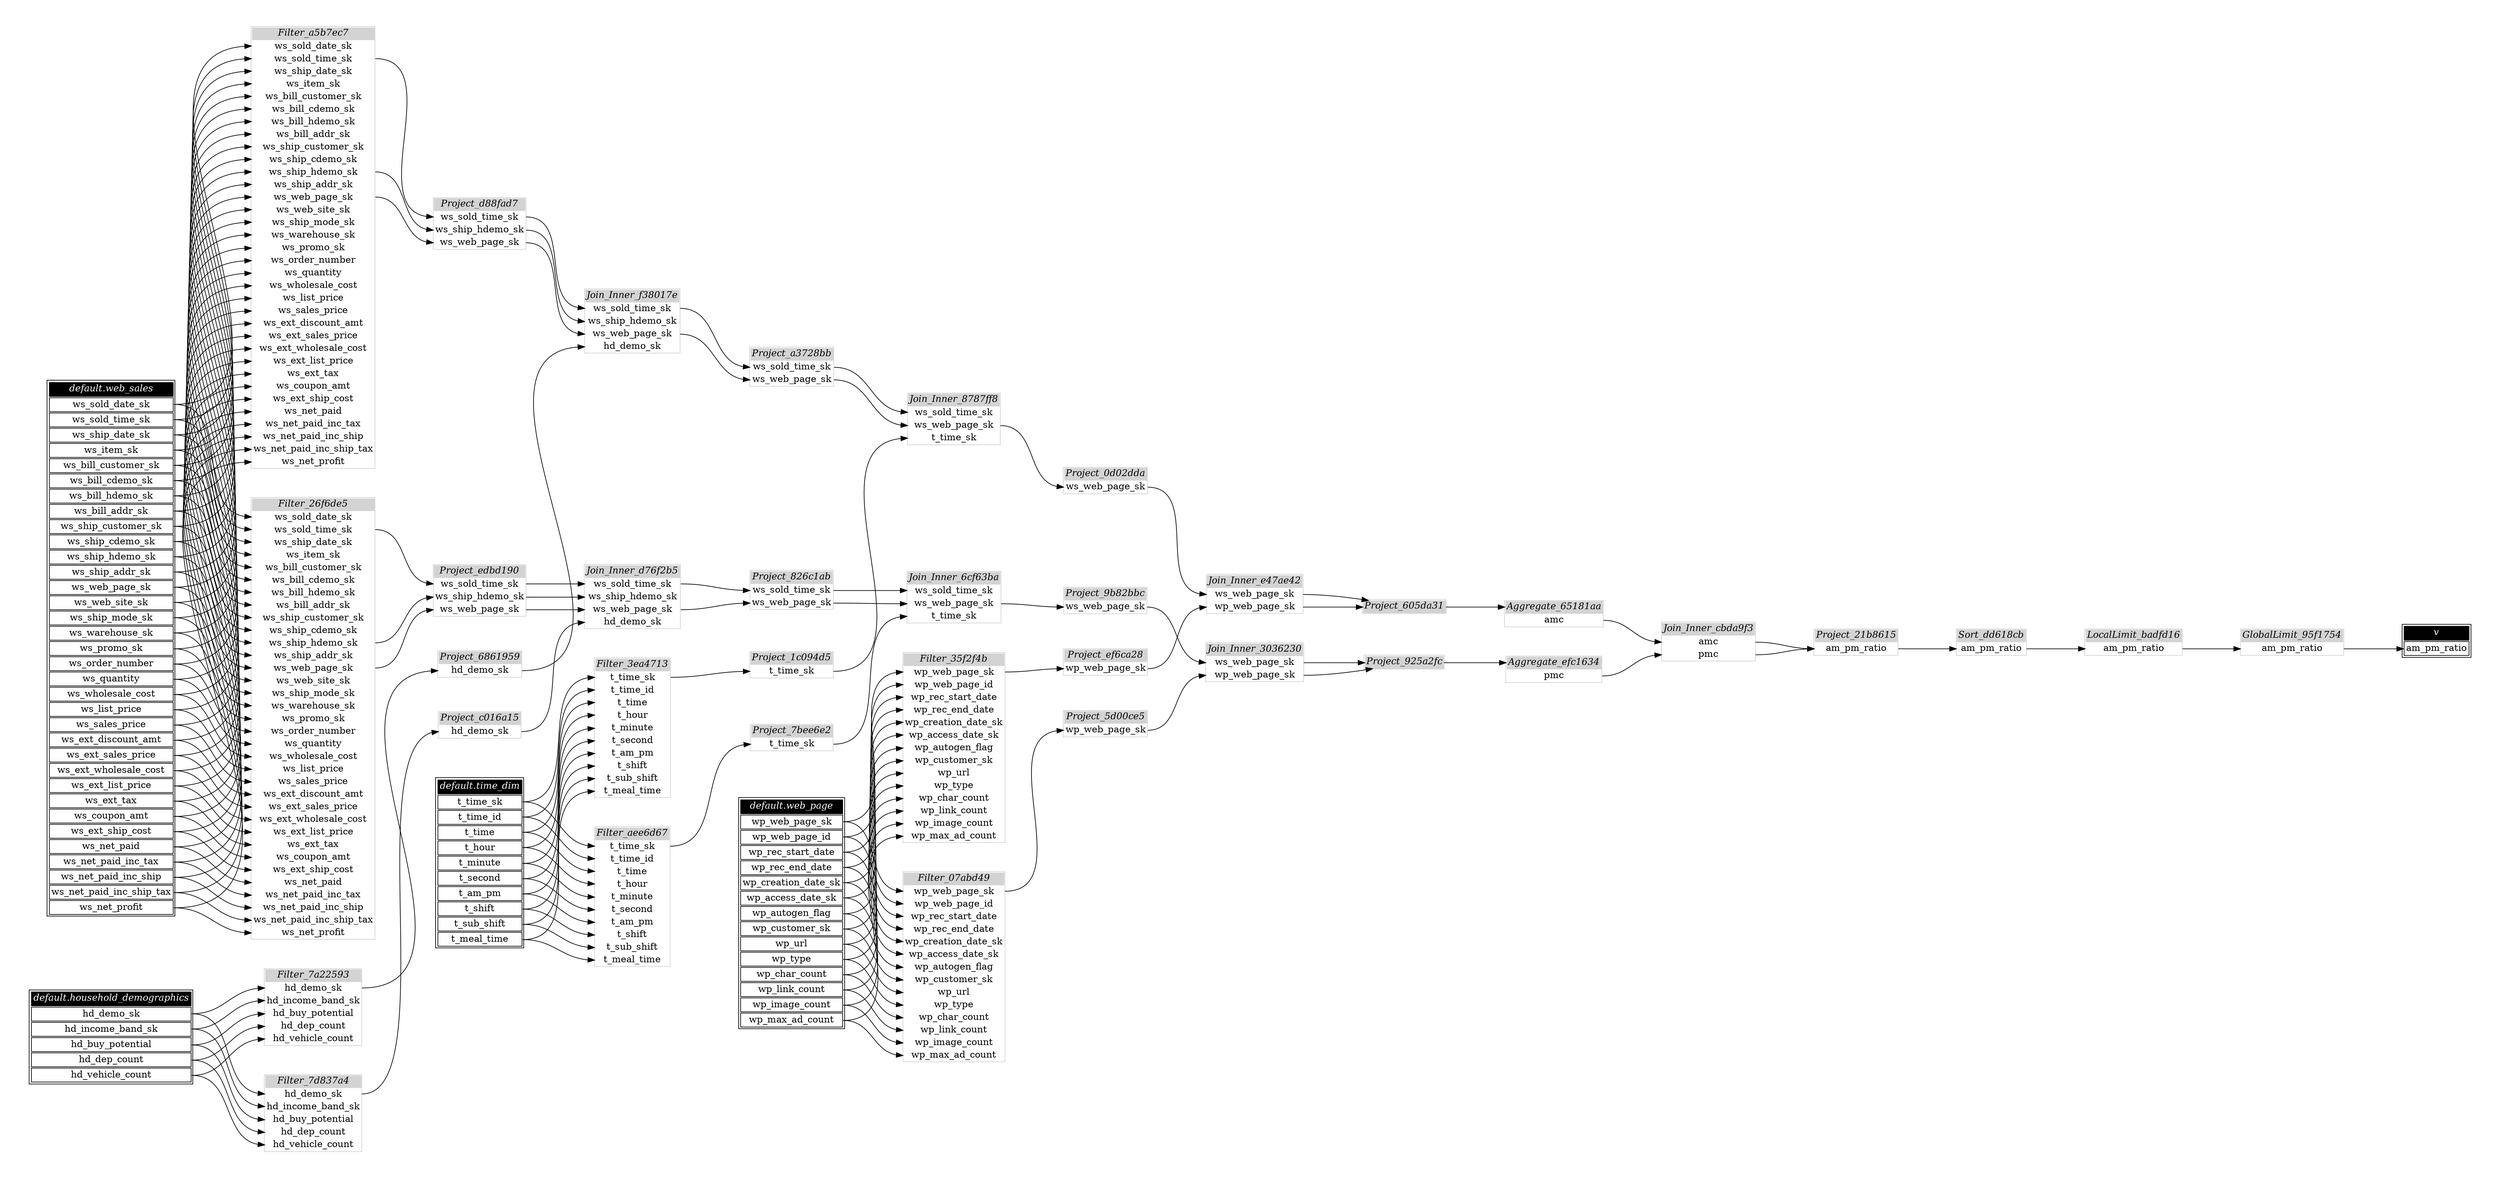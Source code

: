 // Automatically generated by TPCDSFlowTestSuite


digraph {
  graph [pad="0.5" nodesep="0.5" ranksep="1" fontname="Helvetica" rankdir=LR];
  node [shape=plaintext]

  
"Aggregate_65181aa" [label=<
<table color="lightgray" border="1" cellborder="0" cellspacing="0">
  <tr><td bgcolor="lightgray" port="nodeName"><i>Aggregate_65181aa</i></td></tr>
  <tr><td port="0">amc</td></tr>
</table>>];
     

"Aggregate_efc1634" [label=<
<table color="lightgray" border="1" cellborder="0" cellspacing="0">
  <tr><td bgcolor="lightgray" port="nodeName"><i>Aggregate_efc1634</i></td></tr>
  <tr><td port="0">pmc</td></tr>
</table>>];
     

"Filter_07abd49" [label=<
<table color="lightgray" border="1" cellborder="0" cellspacing="0">
  <tr><td bgcolor="lightgray" port="nodeName"><i>Filter_07abd49</i></td></tr>
  <tr><td port="0">wp_web_page_sk</td></tr>
<tr><td port="1">wp_web_page_id</td></tr>
<tr><td port="2">wp_rec_start_date</td></tr>
<tr><td port="3">wp_rec_end_date</td></tr>
<tr><td port="4">wp_creation_date_sk</td></tr>
<tr><td port="5">wp_access_date_sk</td></tr>
<tr><td port="6">wp_autogen_flag</td></tr>
<tr><td port="7">wp_customer_sk</td></tr>
<tr><td port="8">wp_url</td></tr>
<tr><td port="9">wp_type</td></tr>
<tr><td port="10">wp_char_count</td></tr>
<tr><td port="11">wp_link_count</td></tr>
<tr><td port="12">wp_image_count</td></tr>
<tr><td port="13">wp_max_ad_count</td></tr>
</table>>];
     

"Filter_26f6de5" [label=<
<table color="lightgray" border="1" cellborder="0" cellspacing="0">
  <tr><td bgcolor="lightgray" port="nodeName"><i>Filter_26f6de5</i></td></tr>
  <tr><td port="0">ws_sold_date_sk</td></tr>
<tr><td port="1">ws_sold_time_sk</td></tr>
<tr><td port="2">ws_ship_date_sk</td></tr>
<tr><td port="3">ws_item_sk</td></tr>
<tr><td port="4">ws_bill_customer_sk</td></tr>
<tr><td port="5">ws_bill_cdemo_sk</td></tr>
<tr><td port="6">ws_bill_hdemo_sk</td></tr>
<tr><td port="7">ws_bill_addr_sk</td></tr>
<tr><td port="8">ws_ship_customer_sk</td></tr>
<tr><td port="9">ws_ship_cdemo_sk</td></tr>
<tr><td port="10">ws_ship_hdemo_sk</td></tr>
<tr><td port="11">ws_ship_addr_sk</td></tr>
<tr><td port="12">ws_web_page_sk</td></tr>
<tr><td port="13">ws_web_site_sk</td></tr>
<tr><td port="14">ws_ship_mode_sk</td></tr>
<tr><td port="15">ws_warehouse_sk</td></tr>
<tr><td port="16">ws_promo_sk</td></tr>
<tr><td port="17">ws_order_number</td></tr>
<tr><td port="18">ws_quantity</td></tr>
<tr><td port="19">ws_wholesale_cost</td></tr>
<tr><td port="20">ws_list_price</td></tr>
<tr><td port="21">ws_sales_price</td></tr>
<tr><td port="22">ws_ext_discount_amt</td></tr>
<tr><td port="23">ws_ext_sales_price</td></tr>
<tr><td port="24">ws_ext_wholesale_cost</td></tr>
<tr><td port="25">ws_ext_list_price</td></tr>
<tr><td port="26">ws_ext_tax</td></tr>
<tr><td port="27">ws_coupon_amt</td></tr>
<tr><td port="28">ws_ext_ship_cost</td></tr>
<tr><td port="29">ws_net_paid</td></tr>
<tr><td port="30">ws_net_paid_inc_tax</td></tr>
<tr><td port="31">ws_net_paid_inc_ship</td></tr>
<tr><td port="32">ws_net_paid_inc_ship_tax</td></tr>
<tr><td port="33">ws_net_profit</td></tr>
</table>>];
     

"Filter_35f2f4b" [label=<
<table color="lightgray" border="1" cellborder="0" cellspacing="0">
  <tr><td bgcolor="lightgray" port="nodeName"><i>Filter_35f2f4b</i></td></tr>
  <tr><td port="0">wp_web_page_sk</td></tr>
<tr><td port="1">wp_web_page_id</td></tr>
<tr><td port="2">wp_rec_start_date</td></tr>
<tr><td port="3">wp_rec_end_date</td></tr>
<tr><td port="4">wp_creation_date_sk</td></tr>
<tr><td port="5">wp_access_date_sk</td></tr>
<tr><td port="6">wp_autogen_flag</td></tr>
<tr><td port="7">wp_customer_sk</td></tr>
<tr><td port="8">wp_url</td></tr>
<tr><td port="9">wp_type</td></tr>
<tr><td port="10">wp_char_count</td></tr>
<tr><td port="11">wp_link_count</td></tr>
<tr><td port="12">wp_image_count</td></tr>
<tr><td port="13">wp_max_ad_count</td></tr>
</table>>];
     

"Filter_3ea4713" [label=<
<table color="lightgray" border="1" cellborder="0" cellspacing="0">
  <tr><td bgcolor="lightgray" port="nodeName"><i>Filter_3ea4713</i></td></tr>
  <tr><td port="0">t_time_sk</td></tr>
<tr><td port="1">t_time_id</td></tr>
<tr><td port="2">t_time</td></tr>
<tr><td port="3">t_hour</td></tr>
<tr><td port="4">t_minute</td></tr>
<tr><td port="5">t_second</td></tr>
<tr><td port="6">t_am_pm</td></tr>
<tr><td port="7">t_shift</td></tr>
<tr><td port="8">t_sub_shift</td></tr>
<tr><td port="9">t_meal_time</td></tr>
</table>>];
     

"Filter_7a22593" [label=<
<table color="lightgray" border="1" cellborder="0" cellspacing="0">
  <tr><td bgcolor="lightgray" port="nodeName"><i>Filter_7a22593</i></td></tr>
  <tr><td port="0">hd_demo_sk</td></tr>
<tr><td port="1">hd_income_band_sk</td></tr>
<tr><td port="2">hd_buy_potential</td></tr>
<tr><td port="3">hd_dep_count</td></tr>
<tr><td port="4">hd_vehicle_count</td></tr>
</table>>];
     

"Filter_7d837a4" [label=<
<table color="lightgray" border="1" cellborder="0" cellspacing="0">
  <tr><td bgcolor="lightgray" port="nodeName"><i>Filter_7d837a4</i></td></tr>
  <tr><td port="0">hd_demo_sk</td></tr>
<tr><td port="1">hd_income_band_sk</td></tr>
<tr><td port="2">hd_buy_potential</td></tr>
<tr><td port="3">hd_dep_count</td></tr>
<tr><td port="4">hd_vehicle_count</td></tr>
</table>>];
     

"Filter_a5b7ec7" [label=<
<table color="lightgray" border="1" cellborder="0" cellspacing="0">
  <tr><td bgcolor="lightgray" port="nodeName"><i>Filter_a5b7ec7</i></td></tr>
  <tr><td port="0">ws_sold_date_sk</td></tr>
<tr><td port="1">ws_sold_time_sk</td></tr>
<tr><td port="2">ws_ship_date_sk</td></tr>
<tr><td port="3">ws_item_sk</td></tr>
<tr><td port="4">ws_bill_customer_sk</td></tr>
<tr><td port="5">ws_bill_cdemo_sk</td></tr>
<tr><td port="6">ws_bill_hdemo_sk</td></tr>
<tr><td port="7">ws_bill_addr_sk</td></tr>
<tr><td port="8">ws_ship_customer_sk</td></tr>
<tr><td port="9">ws_ship_cdemo_sk</td></tr>
<tr><td port="10">ws_ship_hdemo_sk</td></tr>
<tr><td port="11">ws_ship_addr_sk</td></tr>
<tr><td port="12">ws_web_page_sk</td></tr>
<tr><td port="13">ws_web_site_sk</td></tr>
<tr><td port="14">ws_ship_mode_sk</td></tr>
<tr><td port="15">ws_warehouse_sk</td></tr>
<tr><td port="16">ws_promo_sk</td></tr>
<tr><td port="17">ws_order_number</td></tr>
<tr><td port="18">ws_quantity</td></tr>
<tr><td port="19">ws_wholesale_cost</td></tr>
<tr><td port="20">ws_list_price</td></tr>
<tr><td port="21">ws_sales_price</td></tr>
<tr><td port="22">ws_ext_discount_amt</td></tr>
<tr><td port="23">ws_ext_sales_price</td></tr>
<tr><td port="24">ws_ext_wholesale_cost</td></tr>
<tr><td port="25">ws_ext_list_price</td></tr>
<tr><td port="26">ws_ext_tax</td></tr>
<tr><td port="27">ws_coupon_amt</td></tr>
<tr><td port="28">ws_ext_ship_cost</td></tr>
<tr><td port="29">ws_net_paid</td></tr>
<tr><td port="30">ws_net_paid_inc_tax</td></tr>
<tr><td port="31">ws_net_paid_inc_ship</td></tr>
<tr><td port="32">ws_net_paid_inc_ship_tax</td></tr>
<tr><td port="33">ws_net_profit</td></tr>
</table>>];
     

"Filter_aee6d67" [label=<
<table color="lightgray" border="1" cellborder="0" cellspacing="0">
  <tr><td bgcolor="lightgray" port="nodeName"><i>Filter_aee6d67</i></td></tr>
  <tr><td port="0">t_time_sk</td></tr>
<tr><td port="1">t_time_id</td></tr>
<tr><td port="2">t_time</td></tr>
<tr><td port="3">t_hour</td></tr>
<tr><td port="4">t_minute</td></tr>
<tr><td port="5">t_second</td></tr>
<tr><td port="6">t_am_pm</td></tr>
<tr><td port="7">t_shift</td></tr>
<tr><td port="8">t_sub_shift</td></tr>
<tr><td port="9">t_meal_time</td></tr>
</table>>];
     

"GlobalLimit_95f1754" [label=<
<table color="lightgray" border="1" cellborder="0" cellspacing="0">
  <tr><td bgcolor="lightgray" port="nodeName"><i>GlobalLimit_95f1754</i></td></tr>
  <tr><td port="0">am_pm_ratio</td></tr>
</table>>];
     

"Join_Inner_3036230" [label=<
<table color="lightgray" border="1" cellborder="0" cellspacing="0">
  <tr><td bgcolor="lightgray" port="nodeName"><i>Join_Inner_3036230</i></td></tr>
  <tr><td port="0">ws_web_page_sk</td></tr>
<tr><td port="1">wp_web_page_sk</td></tr>
</table>>];
     

"Join_Inner_6cf63ba" [label=<
<table color="lightgray" border="1" cellborder="0" cellspacing="0">
  <tr><td bgcolor="lightgray" port="nodeName"><i>Join_Inner_6cf63ba</i></td></tr>
  <tr><td port="0">ws_sold_time_sk</td></tr>
<tr><td port="1">ws_web_page_sk</td></tr>
<tr><td port="2">t_time_sk</td></tr>
</table>>];
     

"Join_Inner_8787ff8" [label=<
<table color="lightgray" border="1" cellborder="0" cellspacing="0">
  <tr><td bgcolor="lightgray" port="nodeName"><i>Join_Inner_8787ff8</i></td></tr>
  <tr><td port="0">ws_sold_time_sk</td></tr>
<tr><td port="1">ws_web_page_sk</td></tr>
<tr><td port="2">t_time_sk</td></tr>
</table>>];
     

"Join_Inner_cbda9f3" [label=<
<table color="lightgray" border="1" cellborder="0" cellspacing="0">
  <tr><td bgcolor="lightgray" port="nodeName"><i>Join_Inner_cbda9f3</i></td></tr>
  <tr><td port="0">amc</td></tr>
<tr><td port="1">pmc</td></tr>
</table>>];
     

"Join_Inner_d76f2b5" [label=<
<table color="lightgray" border="1" cellborder="0" cellspacing="0">
  <tr><td bgcolor="lightgray" port="nodeName"><i>Join_Inner_d76f2b5</i></td></tr>
  <tr><td port="0">ws_sold_time_sk</td></tr>
<tr><td port="1">ws_ship_hdemo_sk</td></tr>
<tr><td port="2">ws_web_page_sk</td></tr>
<tr><td port="3">hd_demo_sk</td></tr>
</table>>];
     

"Join_Inner_e47ae42" [label=<
<table color="lightgray" border="1" cellborder="0" cellspacing="0">
  <tr><td bgcolor="lightgray" port="nodeName"><i>Join_Inner_e47ae42</i></td></tr>
  <tr><td port="0">ws_web_page_sk</td></tr>
<tr><td port="1">wp_web_page_sk</td></tr>
</table>>];
     

"Join_Inner_f38017e" [label=<
<table color="lightgray" border="1" cellborder="0" cellspacing="0">
  <tr><td bgcolor="lightgray" port="nodeName"><i>Join_Inner_f38017e</i></td></tr>
  <tr><td port="0">ws_sold_time_sk</td></tr>
<tr><td port="1">ws_ship_hdemo_sk</td></tr>
<tr><td port="2">ws_web_page_sk</td></tr>
<tr><td port="3">hd_demo_sk</td></tr>
</table>>];
     

"LocalLimit_badfd16" [label=<
<table color="lightgray" border="1" cellborder="0" cellspacing="0">
  <tr><td bgcolor="lightgray" port="nodeName"><i>LocalLimit_badfd16</i></td></tr>
  <tr><td port="0">am_pm_ratio</td></tr>
</table>>];
     

"Project_0d02dda" [label=<
<table color="lightgray" border="1" cellborder="0" cellspacing="0">
  <tr><td bgcolor="lightgray" port="nodeName"><i>Project_0d02dda</i></td></tr>
  <tr><td port="0">ws_web_page_sk</td></tr>
</table>>];
     

"Project_1c094d5" [label=<
<table color="lightgray" border="1" cellborder="0" cellspacing="0">
  <tr><td bgcolor="lightgray" port="nodeName"><i>Project_1c094d5</i></td></tr>
  <tr><td port="0">t_time_sk</td></tr>
</table>>];
     

"Project_21b8615" [label=<
<table color="lightgray" border="1" cellborder="0" cellspacing="0">
  <tr><td bgcolor="lightgray" port="nodeName"><i>Project_21b8615</i></td></tr>
  <tr><td port="0">am_pm_ratio</td></tr>
</table>>];
     

"Project_5d00ce5" [label=<
<table color="lightgray" border="1" cellborder="0" cellspacing="0">
  <tr><td bgcolor="lightgray" port="nodeName"><i>Project_5d00ce5</i></td></tr>
  <tr><td port="0">wp_web_page_sk</td></tr>
</table>>];
     

"Project_605da31" [label=<
<table color="lightgray" border="1" cellborder="0" cellspacing="0">
  <tr><td bgcolor="lightgray" port="nodeName"><i>Project_605da31</i></td></tr>
  
</table>>];
     

"Project_6861959" [label=<
<table color="lightgray" border="1" cellborder="0" cellspacing="0">
  <tr><td bgcolor="lightgray" port="nodeName"><i>Project_6861959</i></td></tr>
  <tr><td port="0">hd_demo_sk</td></tr>
</table>>];
     

"Project_7bee6e2" [label=<
<table color="lightgray" border="1" cellborder="0" cellspacing="0">
  <tr><td bgcolor="lightgray" port="nodeName"><i>Project_7bee6e2</i></td></tr>
  <tr><td port="0">t_time_sk</td></tr>
</table>>];
     

"Project_826c1ab" [label=<
<table color="lightgray" border="1" cellborder="0" cellspacing="0">
  <tr><td bgcolor="lightgray" port="nodeName"><i>Project_826c1ab</i></td></tr>
  <tr><td port="0">ws_sold_time_sk</td></tr>
<tr><td port="1">ws_web_page_sk</td></tr>
</table>>];
     

"Project_925a2fc" [label=<
<table color="lightgray" border="1" cellborder="0" cellspacing="0">
  <tr><td bgcolor="lightgray" port="nodeName"><i>Project_925a2fc</i></td></tr>
  
</table>>];
     

"Project_9b82bbc" [label=<
<table color="lightgray" border="1" cellborder="0" cellspacing="0">
  <tr><td bgcolor="lightgray" port="nodeName"><i>Project_9b82bbc</i></td></tr>
  <tr><td port="0">ws_web_page_sk</td></tr>
</table>>];
     

"Project_a3728bb" [label=<
<table color="lightgray" border="1" cellborder="0" cellspacing="0">
  <tr><td bgcolor="lightgray" port="nodeName"><i>Project_a3728bb</i></td></tr>
  <tr><td port="0">ws_sold_time_sk</td></tr>
<tr><td port="1">ws_web_page_sk</td></tr>
</table>>];
     

"Project_c016a15" [label=<
<table color="lightgray" border="1" cellborder="0" cellspacing="0">
  <tr><td bgcolor="lightgray" port="nodeName"><i>Project_c016a15</i></td></tr>
  <tr><td port="0">hd_demo_sk</td></tr>
</table>>];
     

"Project_d88fad7" [label=<
<table color="lightgray" border="1" cellborder="0" cellspacing="0">
  <tr><td bgcolor="lightgray" port="nodeName"><i>Project_d88fad7</i></td></tr>
  <tr><td port="0">ws_sold_time_sk</td></tr>
<tr><td port="1">ws_ship_hdemo_sk</td></tr>
<tr><td port="2">ws_web_page_sk</td></tr>
</table>>];
     

"Project_edbd190" [label=<
<table color="lightgray" border="1" cellborder="0" cellspacing="0">
  <tr><td bgcolor="lightgray" port="nodeName"><i>Project_edbd190</i></td></tr>
  <tr><td port="0">ws_sold_time_sk</td></tr>
<tr><td port="1">ws_ship_hdemo_sk</td></tr>
<tr><td port="2">ws_web_page_sk</td></tr>
</table>>];
     

"Project_ef6ca28" [label=<
<table color="lightgray" border="1" cellborder="0" cellspacing="0">
  <tr><td bgcolor="lightgray" port="nodeName"><i>Project_ef6ca28</i></td></tr>
  <tr><td port="0">wp_web_page_sk</td></tr>
</table>>];
     

"Sort_dd618cb" [label=<
<table color="lightgray" border="1" cellborder="0" cellspacing="0">
  <tr><td bgcolor="lightgray" port="nodeName"><i>Sort_dd618cb</i></td></tr>
  <tr><td port="0">am_pm_ratio</td></tr>
</table>>];
     

"default.household_demographics" [color="black" label=<
<table>
  <tr><td bgcolor="black" port="nodeName"><i><font color="white">default.household_demographics</font></i></td></tr>
  <tr><td port="0">hd_demo_sk</td></tr>
<tr><td port="1">hd_income_band_sk</td></tr>
<tr><td port="2">hd_buy_potential</td></tr>
<tr><td port="3">hd_dep_count</td></tr>
<tr><td port="4">hd_vehicle_count</td></tr>
</table>>];
     

"default.time_dim" [color="black" label=<
<table>
  <tr><td bgcolor="black" port="nodeName"><i><font color="white">default.time_dim</font></i></td></tr>
  <tr><td port="0">t_time_sk</td></tr>
<tr><td port="1">t_time_id</td></tr>
<tr><td port="2">t_time</td></tr>
<tr><td port="3">t_hour</td></tr>
<tr><td port="4">t_minute</td></tr>
<tr><td port="5">t_second</td></tr>
<tr><td port="6">t_am_pm</td></tr>
<tr><td port="7">t_shift</td></tr>
<tr><td port="8">t_sub_shift</td></tr>
<tr><td port="9">t_meal_time</td></tr>
</table>>];
     

"default.web_page" [color="black" label=<
<table>
  <tr><td bgcolor="black" port="nodeName"><i><font color="white">default.web_page</font></i></td></tr>
  <tr><td port="0">wp_web_page_sk</td></tr>
<tr><td port="1">wp_web_page_id</td></tr>
<tr><td port="2">wp_rec_start_date</td></tr>
<tr><td port="3">wp_rec_end_date</td></tr>
<tr><td port="4">wp_creation_date_sk</td></tr>
<tr><td port="5">wp_access_date_sk</td></tr>
<tr><td port="6">wp_autogen_flag</td></tr>
<tr><td port="7">wp_customer_sk</td></tr>
<tr><td port="8">wp_url</td></tr>
<tr><td port="9">wp_type</td></tr>
<tr><td port="10">wp_char_count</td></tr>
<tr><td port="11">wp_link_count</td></tr>
<tr><td port="12">wp_image_count</td></tr>
<tr><td port="13">wp_max_ad_count</td></tr>
</table>>];
     

"default.web_sales" [color="black" label=<
<table>
  <tr><td bgcolor="black" port="nodeName"><i><font color="white">default.web_sales</font></i></td></tr>
  <tr><td port="0">ws_sold_date_sk</td></tr>
<tr><td port="1">ws_sold_time_sk</td></tr>
<tr><td port="2">ws_ship_date_sk</td></tr>
<tr><td port="3">ws_item_sk</td></tr>
<tr><td port="4">ws_bill_customer_sk</td></tr>
<tr><td port="5">ws_bill_cdemo_sk</td></tr>
<tr><td port="6">ws_bill_hdemo_sk</td></tr>
<tr><td port="7">ws_bill_addr_sk</td></tr>
<tr><td port="8">ws_ship_customer_sk</td></tr>
<tr><td port="9">ws_ship_cdemo_sk</td></tr>
<tr><td port="10">ws_ship_hdemo_sk</td></tr>
<tr><td port="11">ws_ship_addr_sk</td></tr>
<tr><td port="12">ws_web_page_sk</td></tr>
<tr><td port="13">ws_web_site_sk</td></tr>
<tr><td port="14">ws_ship_mode_sk</td></tr>
<tr><td port="15">ws_warehouse_sk</td></tr>
<tr><td port="16">ws_promo_sk</td></tr>
<tr><td port="17">ws_order_number</td></tr>
<tr><td port="18">ws_quantity</td></tr>
<tr><td port="19">ws_wholesale_cost</td></tr>
<tr><td port="20">ws_list_price</td></tr>
<tr><td port="21">ws_sales_price</td></tr>
<tr><td port="22">ws_ext_discount_amt</td></tr>
<tr><td port="23">ws_ext_sales_price</td></tr>
<tr><td port="24">ws_ext_wholesale_cost</td></tr>
<tr><td port="25">ws_ext_list_price</td></tr>
<tr><td port="26">ws_ext_tax</td></tr>
<tr><td port="27">ws_coupon_amt</td></tr>
<tr><td port="28">ws_ext_ship_cost</td></tr>
<tr><td port="29">ws_net_paid</td></tr>
<tr><td port="30">ws_net_paid_inc_tax</td></tr>
<tr><td port="31">ws_net_paid_inc_ship</td></tr>
<tr><td port="32">ws_net_paid_inc_ship_tax</td></tr>
<tr><td port="33">ws_net_profit</td></tr>
</table>>];
     

"v" [color="black" label=<
<table>
  <tr><td bgcolor="black" port="nodeName"><i><font color="white">v</font></i></td></tr>
  <tr><td port="0">am_pm_ratio</td></tr>
</table>>];
     
  "Aggregate_65181aa":0 -> "Join_Inner_cbda9f3":0;
"Aggregate_efc1634":0 -> "Join_Inner_cbda9f3":1;
"Filter_07abd49":0 -> "Project_5d00ce5":0;
"Filter_26f6de5":1 -> "Project_edbd190":0;
"Filter_26f6de5":10 -> "Project_edbd190":1;
"Filter_26f6de5":12 -> "Project_edbd190":2;
"Filter_35f2f4b":0 -> "Project_ef6ca28":0;
"Filter_3ea4713":0 -> "Project_1c094d5":0;
"Filter_7a22593":0 -> "Project_6861959":0;
"Filter_7d837a4":0 -> "Project_c016a15":0;
"Filter_a5b7ec7":1 -> "Project_d88fad7":0;
"Filter_a5b7ec7":10 -> "Project_d88fad7":1;
"Filter_a5b7ec7":12 -> "Project_d88fad7":2;
"Filter_aee6d67":0 -> "Project_7bee6e2":0;
"GlobalLimit_95f1754":0 -> "v":0;
"Join_Inner_3036230":0 -> "Project_925a2fc":nodeName;
"Join_Inner_3036230":1 -> "Project_925a2fc":nodeName;
"Join_Inner_6cf63ba":1 -> "Project_9b82bbc":0;
"Join_Inner_8787ff8":1 -> "Project_0d02dda":0;
"Join_Inner_cbda9f3":0 -> "Project_21b8615":0;
"Join_Inner_cbda9f3":1 -> "Project_21b8615":0;
"Join_Inner_d76f2b5":0 -> "Project_826c1ab":0;
"Join_Inner_d76f2b5":2 -> "Project_826c1ab":1;
"Join_Inner_e47ae42":0 -> "Project_605da31":nodeName;
"Join_Inner_e47ae42":1 -> "Project_605da31":nodeName;
"Join_Inner_f38017e":0 -> "Project_a3728bb":0;
"Join_Inner_f38017e":2 -> "Project_a3728bb":1;
"LocalLimit_badfd16":0 -> "GlobalLimit_95f1754":0;
"Project_0d02dda":0 -> "Join_Inner_e47ae42":0;
"Project_1c094d5":0 -> "Join_Inner_8787ff8":2;
"Project_21b8615":0 -> "Sort_dd618cb":0;
"Project_5d00ce5":0 -> "Join_Inner_3036230":1;
"Project_605da31":nodeName -> "Aggregate_65181aa":nodeName;
"Project_6861959":0 -> "Join_Inner_f38017e":3;
"Project_7bee6e2":0 -> "Join_Inner_6cf63ba":2;
"Project_826c1ab":0 -> "Join_Inner_6cf63ba":0;
"Project_826c1ab":1 -> "Join_Inner_6cf63ba":1;
"Project_925a2fc":nodeName -> "Aggregate_efc1634":nodeName;
"Project_9b82bbc":0 -> "Join_Inner_3036230":0;
"Project_a3728bb":0 -> "Join_Inner_8787ff8":0;
"Project_a3728bb":1 -> "Join_Inner_8787ff8":1;
"Project_c016a15":0 -> "Join_Inner_d76f2b5":3;
"Project_d88fad7":0 -> "Join_Inner_f38017e":0;
"Project_d88fad7":1 -> "Join_Inner_f38017e":1;
"Project_d88fad7":2 -> "Join_Inner_f38017e":2;
"Project_edbd190":0 -> "Join_Inner_d76f2b5":0;
"Project_edbd190":1 -> "Join_Inner_d76f2b5":1;
"Project_edbd190":2 -> "Join_Inner_d76f2b5":2;
"Project_ef6ca28":0 -> "Join_Inner_e47ae42":1;
"Sort_dd618cb":0 -> "LocalLimit_badfd16":0;
"default.household_demographics":0 -> "Filter_7a22593":0;
"default.household_demographics":0 -> "Filter_7d837a4":0;
"default.household_demographics":1 -> "Filter_7a22593":1;
"default.household_demographics":1 -> "Filter_7d837a4":1;
"default.household_demographics":2 -> "Filter_7a22593":2;
"default.household_demographics":2 -> "Filter_7d837a4":2;
"default.household_demographics":3 -> "Filter_7a22593":3;
"default.household_demographics":3 -> "Filter_7d837a4":3;
"default.household_demographics":4 -> "Filter_7a22593":4;
"default.household_demographics":4 -> "Filter_7d837a4":4;
"default.time_dim":0 -> "Filter_3ea4713":0;
"default.time_dim":0 -> "Filter_aee6d67":0;
"default.time_dim":1 -> "Filter_3ea4713":1;
"default.time_dim":1 -> "Filter_aee6d67":1;
"default.time_dim":2 -> "Filter_3ea4713":2;
"default.time_dim":2 -> "Filter_aee6d67":2;
"default.time_dim":3 -> "Filter_3ea4713":3;
"default.time_dim":3 -> "Filter_aee6d67":3;
"default.time_dim":4 -> "Filter_3ea4713":4;
"default.time_dim":4 -> "Filter_aee6d67":4;
"default.time_dim":5 -> "Filter_3ea4713":5;
"default.time_dim":5 -> "Filter_aee6d67":5;
"default.time_dim":6 -> "Filter_3ea4713":6;
"default.time_dim":6 -> "Filter_aee6d67":6;
"default.time_dim":7 -> "Filter_3ea4713":7;
"default.time_dim":7 -> "Filter_aee6d67":7;
"default.time_dim":8 -> "Filter_3ea4713":8;
"default.time_dim":8 -> "Filter_aee6d67":8;
"default.time_dim":9 -> "Filter_3ea4713":9;
"default.time_dim":9 -> "Filter_aee6d67":9;
"default.web_page":0 -> "Filter_07abd49":0;
"default.web_page":0 -> "Filter_35f2f4b":0;
"default.web_page":1 -> "Filter_07abd49":1;
"default.web_page":1 -> "Filter_35f2f4b":1;
"default.web_page":10 -> "Filter_07abd49":10;
"default.web_page":10 -> "Filter_35f2f4b":10;
"default.web_page":11 -> "Filter_07abd49":11;
"default.web_page":11 -> "Filter_35f2f4b":11;
"default.web_page":12 -> "Filter_07abd49":12;
"default.web_page":12 -> "Filter_35f2f4b":12;
"default.web_page":13 -> "Filter_07abd49":13;
"default.web_page":13 -> "Filter_35f2f4b":13;
"default.web_page":2 -> "Filter_07abd49":2;
"default.web_page":2 -> "Filter_35f2f4b":2;
"default.web_page":3 -> "Filter_07abd49":3;
"default.web_page":3 -> "Filter_35f2f4b":3;
"default.web_page":4 -> "Filter_07abd49":4;
"default.web_page":4 -> "Filter_35f2f4b":4;
"default.web_page":5 -> "Filter_07abd49":5;
"default.web_page":5 -> "Filter_35f2f4b":5;
"default.web_page":6 -> "Filter_07abd49":6;
"default.web_page":6 -> "Filter_35f2f4b":6;
"default.web_page":7 -> "Filter_07abd49":7;
"default.web_page":7 -> "Filter_35f2f4b":7;
"default.web_page":8 -> "Filter_07abd49":8;
"default.web_page":8 -> "Filter_35f2f4b":8;
"default.web_page":9 -> "Filter_07abd49":9;
"default.web_page":9 -> "Filter_35f2f4b":9;
"default.web_sales":0 -> "Filter_26f6de5":0;
"default.web_sales":0 -> "Filter_a5b7ec7":0;
"default.web_sales":1 -> "Filter_26f6de5":1;
"default.web_sales":1 -> "Filter_a5b7ec7":1;
"default.web_sales":10 -> "Filter_26f6de5":10;
"default.web_sales":10 -> "Filter_a5b7ec7":10;
"default.web_sales":11 -> "Filter_26f6de5":11;
"default.web_sales":11 -> "Filter_a5b7ec7":11;
"default.web_sales":12 -> "Filter_26f6de5":12;
"default.web_sales":12 -> "Filter_a5b7ec7":12;
"default.web_sales":13 -> "Filter_26f6de5":13;
"default.web_sales":13 -> "Filter_a5b7ec7":13;
"default.web_sales":14 -> "Filter_26f6de5":14;
"default.web_sales":14 -> "Filter_a5b7ec7":14;
"default.web_sales":15 -> "Filter_26f6de5":15;
"default.web_sales":15 -> "Filter_a5b7ec7":15;
"default.web_sales":16 -> "Filter_26f6de5":16;
"default.web_sales":16 -> "Filter_a5b7ec7":16;
"default.web_sales":17 -> "Filter_26f6de5":17;
"default.web_sales":17 -> "Filter_a5b7ec7":17;
"default.web_sales":18 -> "Filter_26f6de5":18;
"default.web_sales":18 -> "Filter_a5b7ec7":18;
"default.web_sales":19 -> "Filter_26f6de5":19;
"default.web_sales":19 -> "Filter_a5b7ec7":19;
"default.web_sales":2 -> "Filter_26f6de5":2;
"default.web_sales":2 -> "Filter_a5b7ec7":2;
"default.web_sales":20 -> "Filter_26f6de5":20;
"default.web_sales":20 -> "Filter_a5b7ec7":20;
"default.web_sales":21 -> "Filter_26f6de5":21;
"default.web_sales":21 -> "Filter_a5b7ec7":21;
"default.web_sales":22 -> "Filter_26f6de5":22;
"default.web_sales":22 -> "Filter_a5b7ec7":22;
"default.web_sales":23 -> "Filter_26f6de5":23;
"default.web_sales":23 -> "Filter_a5b7ec7":23;
"default.web_sales":24 -> "Filter_26f6de5":24;
"default.web_sales":24 -> "Filter_a5b7ec7":24;
"default.web_sales":25 -> "Filter_26f6de5":25;
"default.web_sales":25 -> "Filter_a5b7ec7":25;
"default.web_sales":26 -> "Filter_26f6de5":26;
"default.web_sales":26 -> "Filter_a5b7ec7":26;
"default.web_sales":27 -> "Filter_26f6de5":27;
"default.web_sales":27 -> "Filter_a5b7ec7":27;
"default.web_sales":28 -> "Filter_26f6de5":28;
"default.web_sales":28 -> "Filter_a5b7ec7":28;
"default.web_sales":29 -> "Filter_26f6de5":29;
"default.web_sales":29 -> "Filter_a5b7ec7":29;
"default.web_sales":3 -> "Filter_26f6de5":3;
"default.web_sales":3 -> "Filter_a5b7ec7":3;
"default.web_sales":30 -> "Filter_26f6de5":30;
"default.web_sales":30 -> "Filter_a5b7ec7":30;
"default.web_sales":31 -> "Filter_26f6de5":31;
"default.web_sales":31 -> "Filter_a5b7ec7":31;
"default.web_sales":32 -> "Filter_26f6de5":32;
"default.web_sales":32 -> "Filter_a5b7ec7":32;
"default.web_sales":33 -> "Filter_26f6de5":33;
"default.web_sales":33 -> "Filter_a5b7ec7":33;
"default.web_sales":4 -> "Filter_26f6de5":4;
"default.web_sales":4 -> "Filter_a5b7ec7":4;
"default.web_sales":5 -> "Filter_26f6de5":5;
"default.web_sales":5 -> "Filter_a5b7ec7":5;
"default.web_sales":6 -> "Filter_26f6de5":6;
"default.web_sales":6 -> "Filter_a5b7ec7":6;
"default.web_sales":7 -> "Filter_26f6de5":7;
"default.web_sales":7 -> "Filter_a5b7ec7":7;
"default.web_sales":8 -> "Filter_26f6de5":8;
"default.web_sales":8 -> "Filter_a5b7ec7":8;
"default.web_sales":9 -> "Filter_26f6de5":9;
"default.web_sales":9 -> "Filter_a5b7ec7":9;
}
       
